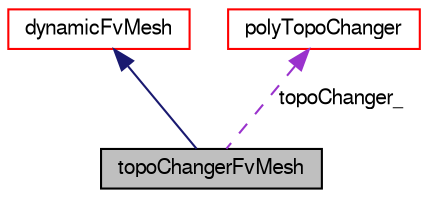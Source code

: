 digraph "topoChangerFvMesh"
{
  bgcolor="transparent";
  edge [fontname="FreeSans",fontsize="10",labelfontname="FreeSans",labelfontsize="10"];
  node [fontname="FreeSans",fontsize="10",shape=record];
  Node36 [label="topoChangerFvMesh",height=0.2,width=0.4,color="black", fillcolor="grey75", style="filled", fontcolor="black"];
  Node37 -> Node36 [dir="back",color="midnightblue",fontsize="10",style="solid",fontname="FreeSans"];
  Node37 [label="dynamicFvMesh",height=0.2,width=0.4,color="red",URL="$a21358.html",tooltip="Abstract base class for geometry and/or topology changing fvMesh. "];
  Node73 -> Node36 [dir="back",color="darkorchid3",fontsize="10",style="dashed",label=" topoChanger_" ,fontname="FreeSans"];
  Node73 [label="polyTopoChanger",height=0.2,width=0.4,color="red",URL="$a21734.html",tooltip="List of mesh modifiers defining the mesh dynamics. "];
}
